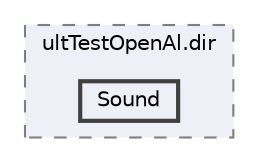 digraph "linuxbuild/src/CMakeFiles/ultTestOpenAl.dir/Sound"
{
 // LATEX_PDF_SIZE
  bgcolor="transparent";
  edge [fontname=Helvetica,fontsize=10,labelfontname=Helvetica,labelfontsize=10];
  node [fontname=Helvetica,fontsize=10,shape=box,height=0.2,width=0.4];
  compound=true
  subgraph clusterdir_941537a80cf3ae75705003995390c0ca {
    graph [ bgcolor="#edf0f7", pencolor="grey50", label="ultTestOpenAl.dir", fontname=Helvetica,fontsize=10 style="filled,dashed", URL="dir_941537a80cf3ae75705003995390c0ca.html",tooltip=""]
  dir_88c71341907fb71fd34440b3a024ccdb [label="Sound", fillcolor="#edf0f7", color="grey25", style="filled,bold", URL="dir_88c71341907fb71fd34440b3a024ccdb.html",tooltip=""];
  }
}
